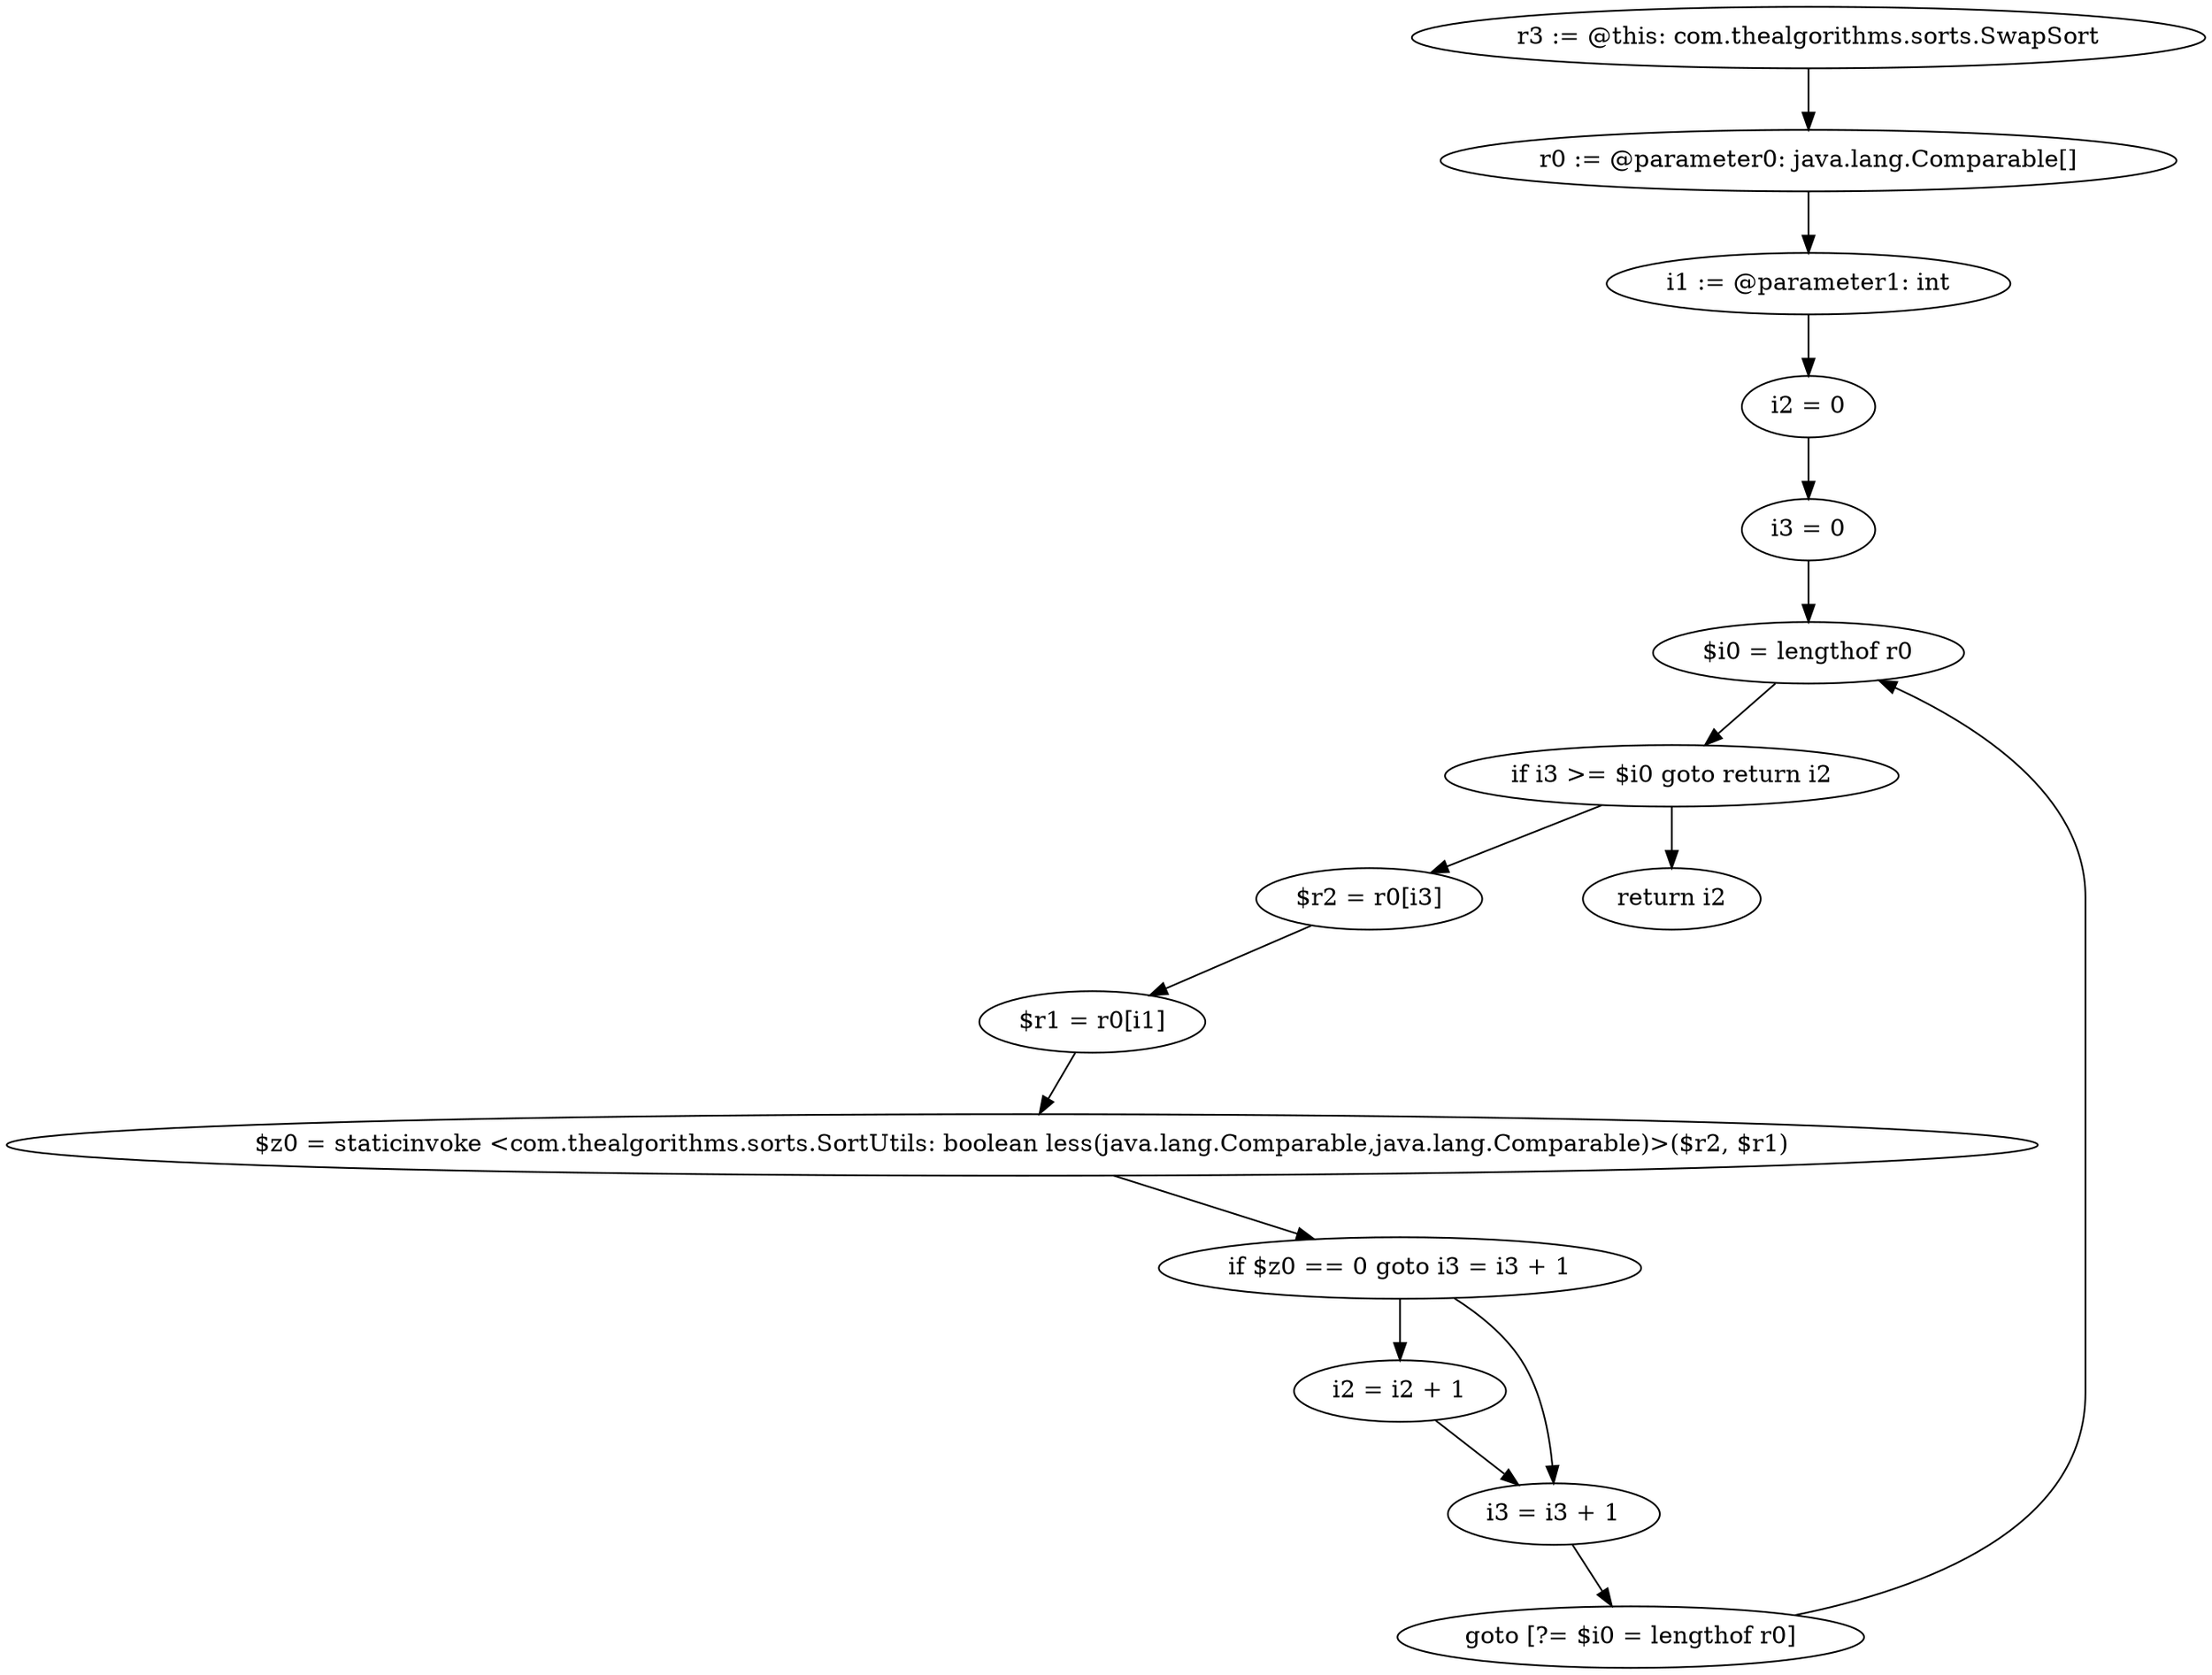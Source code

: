 digraph "unitGraph" {
    "r3 := @this: com.thealgorithms.sorts.SwapSort"
    "r0 := @parameter0: java.lang.Comparable[]"
    "i1 := @parameter1: int"
    "i2 = 0"
    "i3 = 0"
    "$i0 = lengthof r0"
    "if i3 >= $i0 goto return i2"
    "$r2 = r0[i3]"
    "$r1 = r0[i1]"
    "$z0 = staticinvoke <com.thealgorithms.sorts.SortUtils: boolean less(java.lang.Comparable,java.lang.Comparable)>($r2, $r1)"
    "if $z0 == 0 goto i3 = i3 + 1"
    "i2 = i2 + 1"
    "i3 = i3 + 1"
    "goto [?= $i0 = lengthof r0]"
    "return i2"
    "r3 := @this: com.thealgorithms.sorts.SwapSort"->"r0 := @parameter0: java.lang.Comparable[]";
    "r0 := @parameter0: java.lang.Comparable[]"->"i1 := @parameter1: int";
    "i1 := @parameter1: int"->"i2 = 0";
    "i2 = 0"->"i3 = 0";
    "i3 = 0"->"$i0 = lengthof r0";
    "$i0 = lengthof r0"->"if i3 >= $i0 goto return i2";
    "if i3 >= $i0 goto return i2"->"$r2 = r0[i3]";
    "if i3 >= $i0 goto return i2"->"return i2";
    "$r2 = r0[i3]"->"$r1 = r0[i1]";
    "$r1 = r0[i1]"->"$z0 = staticinvoke <com.thealgorithms.sorts.SortUtils: boolean less(java.lang.Comparable,java.lang.Comparable)>($r2, $r1)";
    "$z0 = staticinvoke <com.thealgorithms.sorts.SortUtils: boolean less(java.lang.Comparable,java.lang.Comparable)>($r2, $r1)"->"if $z0 == 0 goto i3 = i3 + 1";
    "if $z0 == 0 goto i3 = i3 + 1"->"i2 = i2 + 1";
    "if $z0 == 0 goto i3 = i3 + 1"->"i3 = i3 + 1";
    "i2 = i2 + 1"->"i3 = i3 + 1";
    "i3 = i3 + 1"->"goto [?= $i0 = lengthof r0]";
    "goto [?= $i0 = lengthof r0]"->"$i0 = lengthof r0";
}
